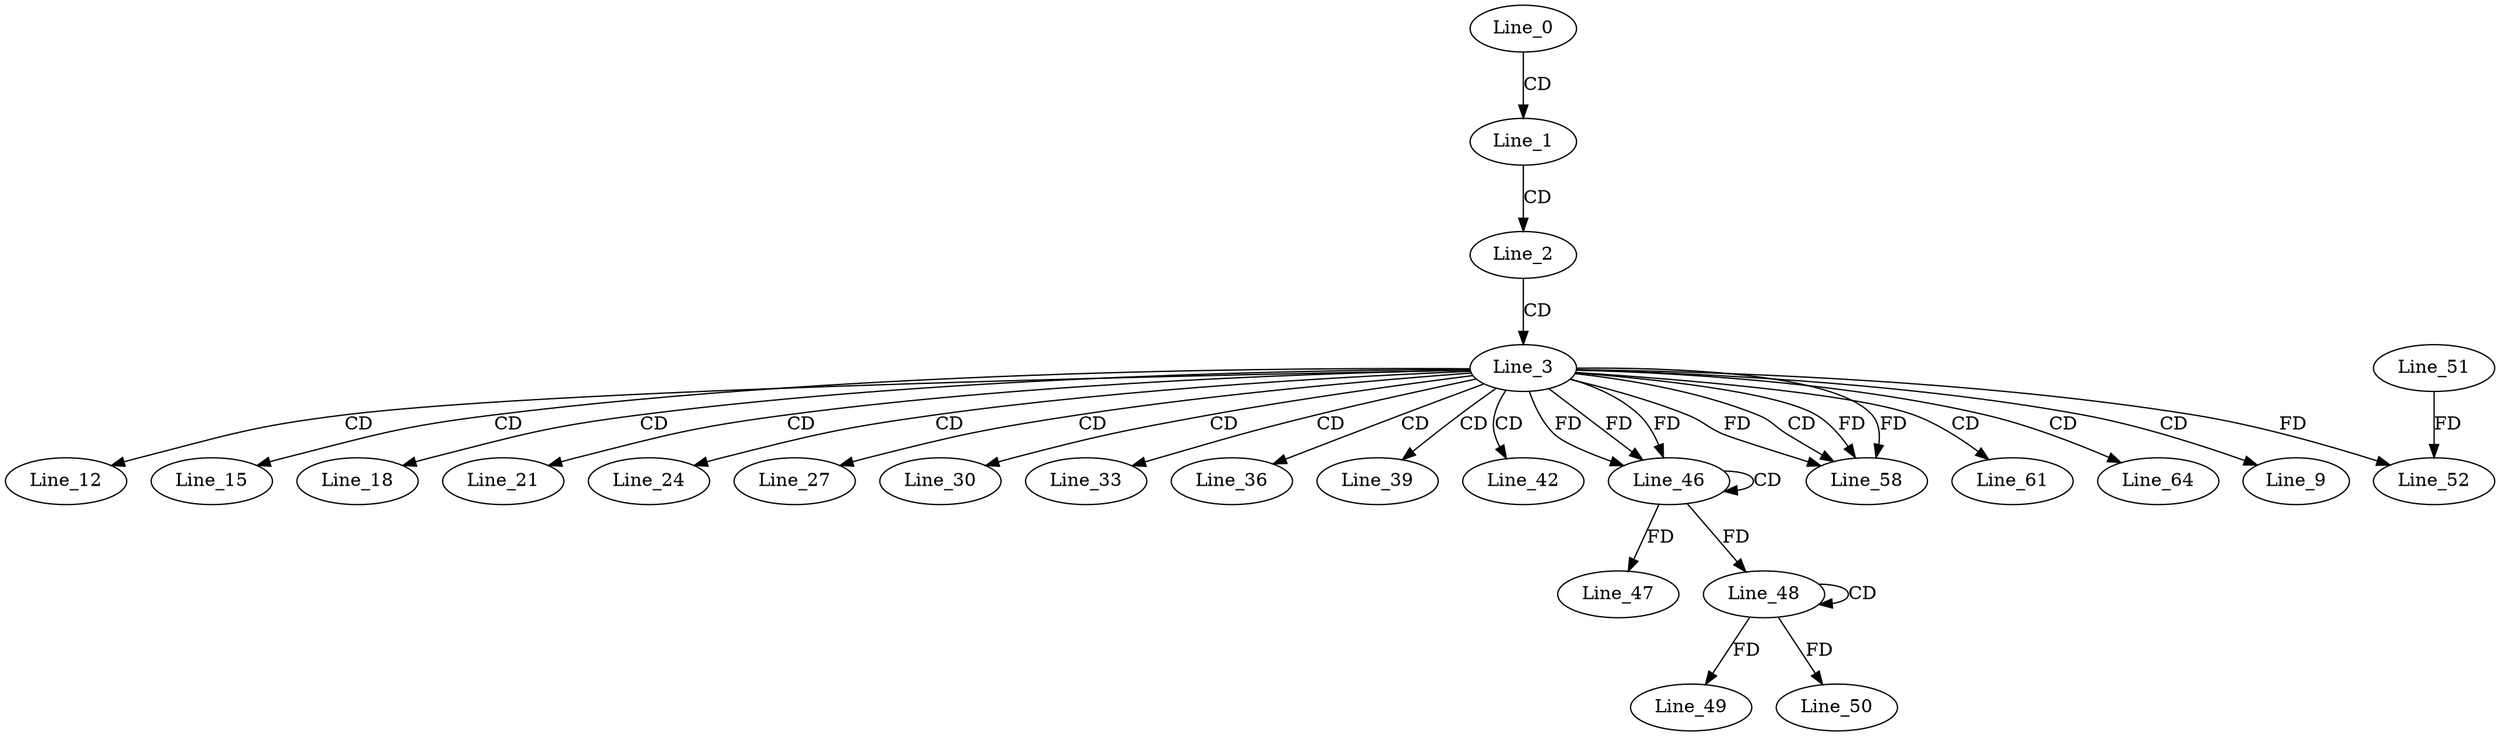 digraph G {
  Line_0;
  Line_1;
  Line_2;
  Line_3;
  Line_3;
  Line_9;
  Line_3;
  Line_12;
  Line_3;
  Line_15;
  Line_3;
  Line_18;
  Line_3;
  Line_21;
  Line_3;
  Line_24;
  Line_3;
  Line_27;
  Line_3;
  Line_30;
  Line_3;
  Line_33;
  Line_3;
  Line_36;
  Line_3;
  Line_39;
  Line_3;
  Line_42;
  Line_46;
  Line_46;
  Line_3;
  Line_47;
  Line_48;
  Line_48;
  Line_49;
  Line_50;
  Line_51;
  Line_52;
  Line_3;
  Line_58;
  Line_58;
  Line_3;
  Line_61;
  Line_61;
  Line_3;
  Line_64;
  Line_64;
  Line_0 -> Line_1 [ label="CD" ];
  Line_1 -> Line_2 [ label="CD" ];
  Line_2 -> Line_3 [ label="CD" ];
  Line_3 -> Line_9 [ label="CD" ];
  Line_3 -> Line_12 [ label="CD" ];
  Line_3 -> Line_15 [ label="CD" ];
  Line_3 -> Line_18 [ label="CD" ];
  Line_3 -> Line_21 [ label="CD" ];
  Line_3 -> Line_24 [ label="CD" ];
  Line_3 -> Line_27 [ label="CD" ];
  Line_3 -> Line_30 [ label="CD" ];
  Line_3 -> Line_33 [ label="CD" ];
  Line_3 -> Line_36 [ label="CD" ];
  Line_3 -> Line_39 [ label="CD" ];
  Line_3 -> Line_42 [ label="CD" ];
  Line_46 -> Line_46 [ label="CD" ];
  Line_3 -> Line_46 [ label="FD" ];
  Line_3 -> Line_46 [ label="FD" ];
  Line_3 -> Line_46 [ label="FD" ];
  Line_46 -> Line_47 [ label="FD" ];
  Line_48 -> Line_48 [ label="CD" ];
  Line_46 -> Line_48 [ label="FD" ];
  Line_48 -> Line_49 [ label="FD" ];
  Line_48 -> Line_50 [ label="FD" ];
  Line_51 -> Line_52 [ label="FD" ];
  Line_3 -> Line_52 [ label="FD" ];
  Line_3 -> Line_58 [ label="CD" ];
  Line_3 -> Line_58 [ label="FD" ];
  Line_3 -> Line_58 [ label="FD" ];
  Line_3 -> Line_58 [ label="FD" ];
  Line_3 -> Line_61 [ label="CD" ];
  Line_3 -> Line_64 [ label="CD" ];
}
